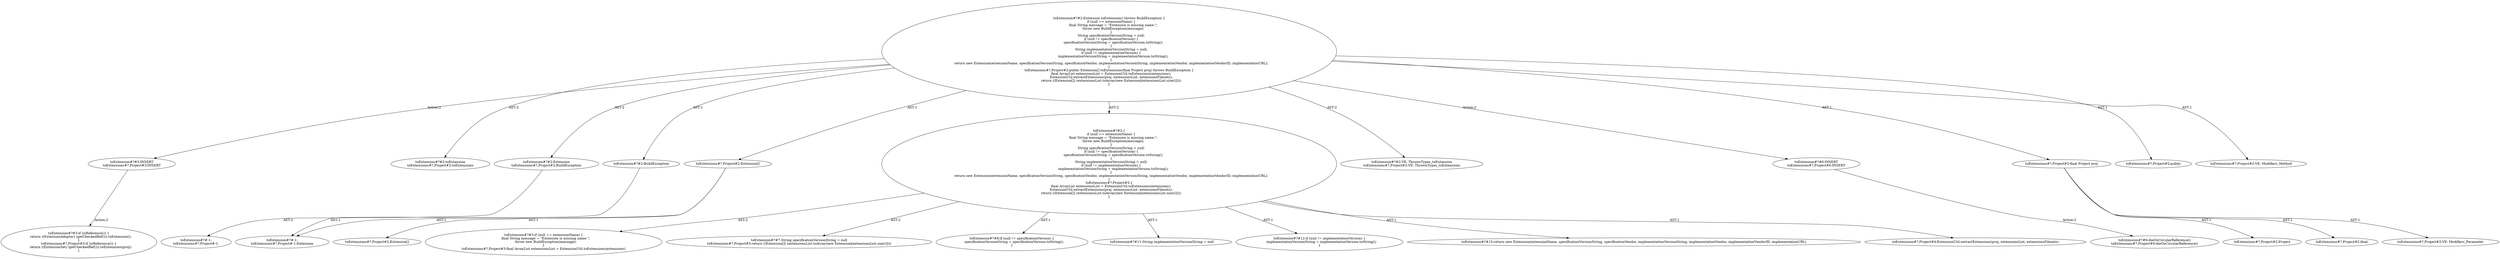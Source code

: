 digraph "Pattern" {
0 [label="toExtension#?#3:INSERT
toExtensions#?,Project#3:INSERT" shape=ellipse]
1 [label="toExtension#?#2:Extension toExtension() throws BuildException \{
    if (null == extensionName) \{
        final String message = \"Extension is missing name.\";
        throw new BuildException(message);
    \}
    String specificationVersionString = null;
    if (null != specificationVersion) \{
        specificationVersionString = specificationVersion.toString();
    \}
    String implementationVersionString = null;
    if (null != implementationVersion) \{
        implementationVersionString = implementationVersion.toString();
    \}
    return new Extension(extensionName, specificationVersionString, specificationVendor, implementationVersionString, implementationVendor, implementationVendorID, implementationURL);
\}
toExtensions#?,Project#2:public Extension[] toExtensions(final Project proj) throws BuildException \{
    final ArrayList extensionsList = ExtensionUtil.toExtensions(extensions);
    ExtensionUtil.extractExtensions(proj, extensionsList, extensionsFilesets);
    return ((Extension[]) (extensionsList.toArray(new Extension[extensionsList.size()])));
\}" shape=ellipse]
2 [label="toExtension#?#2:toExtension
toExtensions#?,Project#2:toExtensions" shape=ellipse]
3 [label="toExtension#?#2:Extension
toExtensions#?,Project#2:BuildException" shape=ellipse]
4 [label="toExtension#?#-1:
toExtensions#?,Project#-1:" shape=ellipse]
5 [label="toExtension#?#2:BuildException" shape=ellipse]
6 [label="toExtension#?#-1:
toExtensions#?,Project#-1:Extension" shape=ellipse]
7 [label="toExtension#?#2:\{
    if (null == extensionName) \{
        final String message = \"Extension is missing name.\";
        throw new BuildException(message);
    \}
    String specificationVersionString = null;
    if (null != specificationVersion) \{
        specificationVersionString = specificationVersion.toString();
    \}
    String implementationVersionString = null;
    if (null != implementationVersion) \{
        implementationVersionString = implementationVersion.toString();
    \}
    return new Extension(extensionName, specificationVersionString, specificationVendor, implementationVersionString, implementationVendor, implementationVendorID, implementationURL);
\}
toExtensions#?,Project#2:\{
    final ArrayList extensionsList = ExtensionUtil.toExtensions(extensions);
    ExtensionUtil.extractExtensions(proj, extensionsList, extensionsFilesets);
    return ((Extension[]) (extensionsList.toArray(new Extension[extensionsList.size()])));
\}" shape=ellipse]
8 [label="toExtension#?#3:if (null == extensionName) \{
    final String message = \"Extension is missing name.\";
    throw new BuildException(message);
\}
toExtensions#?,Project#3:final ArrayList extensionsList = ExtensionUtil.toExtensions(extensions)" shape=ellipse]
9 [label="toExtension#?#7:String specificationVersionString = null
toExtensions#?,Project#5:return ((Extension[]) (extensionsList.toArray(new Extension[extensionsList.size()])))" shape=ellipse]
10 [label="toExtension#?#8:if (null != specificationVersion) \{
    specificationVersionString = specificationVersion.toString();
\}" shape=ellipse]
11 [label="toExtension#?#11:String implementationVersionString = null" shape=ellipse]
12 [label="toExtension#?#12:if (null != implementationVersion) \{
    implementationVersionString = implementationVersion.toString();
\}" shape=ellipse]
13 [label="toExtension#?#15:return new Extension(extensionName, specificationVersionString, specificationVendor, implementationVersionString, implementationVendor, implementationVendorID, implementationURL)" shape=ellipse]
14 [label="toExtension#?#2:VE: ThrownTypes_toExtension
toExtensions#?,Project#2:VE: ThrownTypes_toExtensions" shape=ellipse]
15 [label="toExtension#?#6:INSERT
toExtensions#?,Project#6:INSERT" shape=ellipse]
16 [label="toExtension#?#6:dieOnCircularReference()
toExtensions#?,Project#6:dieOnCircularReference()" shape=ellipse]
17 [label="toExtension#?#3:if (isReference()) \{
    return ((ExtensionAdapter) (getCheckedRef())).toExtension();
\}
toExtensions#?,Project#3:if (isReference()) \{
    return ((ExtensionSet) (getCheckedRef())).toExtensions(proj);
\}" shape=ellipse]
18 [label="toExtensions#?,Project#2:Project" shape=ellipse]
19 [label="toExtensions#?,Project#2:final" shape=ellipse]
20 [label="toExtensions#?,Project#4:ExtensionUtil.extractExtensions(proj, extensionsList, extensionsFilesets)" shape=ellipse]
21 [label="toExtensions#?,Project#2:Extension[]" shape=ellipse]
22 [label="toExtensions#?,Project#2:final Project proj" shape=ellipse]
23 [label="toExtensions#?,Project#2:Extension[]" shape=ellipse]
24 [label="toExtensions#?,Project#2:VE: Modifiers_Parameter" shape=ellipse]
25 [label="toExtensions#?,Project#2:public" shape=ellipse]
26 [label="toExtensions#?,Project#2:VE: Modifiers_Method" shape=ellipse]
0 -> 17 [label="Action:2"];
1 -> 0 [label="Action:2"];
1 -> 2 [label="AST:2"];
1 -> 3 [label="AST:2"];
1 -> 5 [label="AST:1"];
1 -> 7 [label="AST:2"];
1 -> 14 [label="AST:2"];
1 -> 15 [label="Action:2"];
1 -> 22 [label="AST:1"];
1 -> 23 [label="AST:1"];
1 -> 25 [label="AST:1"];
1 -> 26 [label="AST:1"];
3 -> 4 [label="AST:2"];
5 -> 6 [label="AST:1"];
7 -> 8 [label="AST:2"];
7 -> 9 [label="AST:2"];
7 -> 10 [label="AST:1"];
7 -> 11 [label="AST:1"];
7 -> 12 [label="AST:1"];
7 -> 13 [label="AST:1"];
7 -> 20 [label="AST:1"];
15 -> 16 [label="Action:2"];
22 -> 18 [label="AST:1"];
22 -> 19 [label="AST:1"];
22 -> 24 [label="AST:1"];
23 -> 21 [label="AST:1"];
23 -> 6 [label="AST:1"];
}